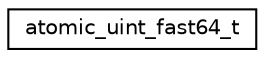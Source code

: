 digraph "Graphical Class Hierarchy"
{
 // LATEX_PDF_SIZE
  edge [fontname="Helvetica",fontsize="10",labelfontname="Helvetica",labelfontsize="10"];
  node [fontname="Helvetica",fontsize="10",shape=record];
  rankdir="LR";
  Node0 [label="atomic_uint_fast64_t",height=0.2,width=0.4,color="black", fillcolor="white", style="filled",URL="$structatomic__uint__fast64__t.html",tooltip="Type with the same alignment and size as atomic_uint_fast64_t"];
}
